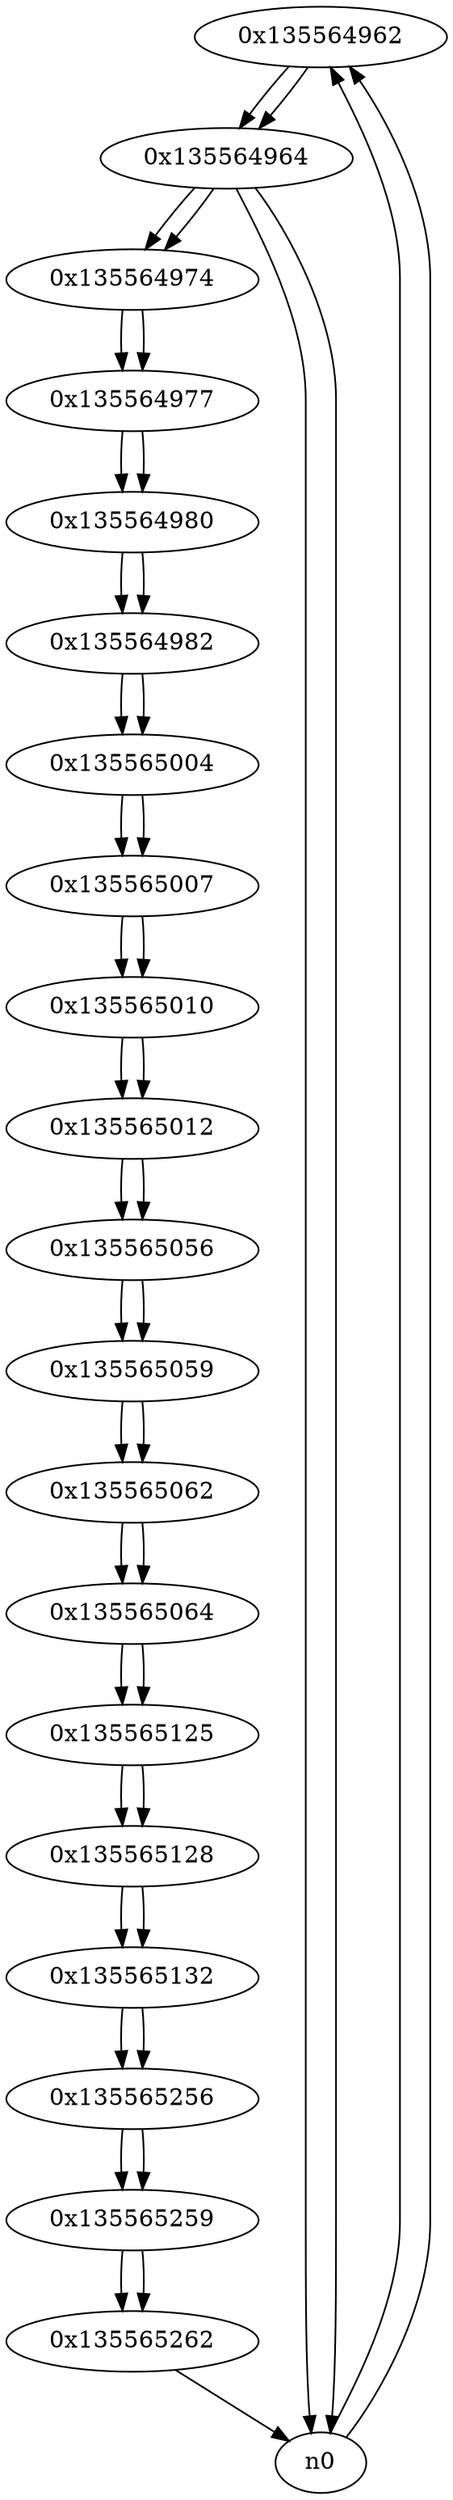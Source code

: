 digraph G{
/* nodes */
  n1 [label="0x135564962"]
  n2 [label="0x135564964"]
  n3 [label="0x135564974"]
  n4 [label="0x135564977"]
  n5 [label="0x135564980"]
  n6 [label="0x135564982"]
  n7 [label="0x135565004"]
  n8 [label="0x135565007"]
  n9 [label="0x135565010"]
  n10 [label="0x135565012"]
  n11 [label="0x135565056"]
  n12 [label="0x135565059"]
  n13 [label="0x135565062"]
  n14 [label="0x135565064"]
  n15 [label="0x135565125"]
  n16 [label="0x135565128"]
  n17 [label="0x135565132"]
  n18 [label="0x135565256"]
  n19 [label="0x135565259"]
  n20 [label="0x135565262"]
/* edges */
n1 -> n2;
n0 -> n1;
n0 -> n1;
n2 -> n0;
n2 -> n3;
n2 -> n0;
n1 -> n2;
n3 -> n4;
n2 -> n3;
n4 -> n5;
n3 -> n4;
n5 -> n6;
n4 -> n5;
n6 -> n7;
n5 -> n6;
n7 -> n8;
n6 -> n7;
n8 -> n9;
n7 -> n8;
n9 -> n10;
n8 -> n9;
n10 -> n11;
n9 -> n10;
n11 -> n12;
n10 -> n11;
n12 -> n13;
n11 -> n12;
n13 -> n14;
n12 -> n13;
n14 -> n15;
n13 -> n14;
n15 -> n16;
n14 -> n15;
n16 -> n17;
n15 -> n16;
n17 -> n18;
n16 -> n17;
n18 -> n19;
n17 -> n18;
n19 -> n20;
n18 -> n19;
n20 -> n0;
n19 -> n20;
}
